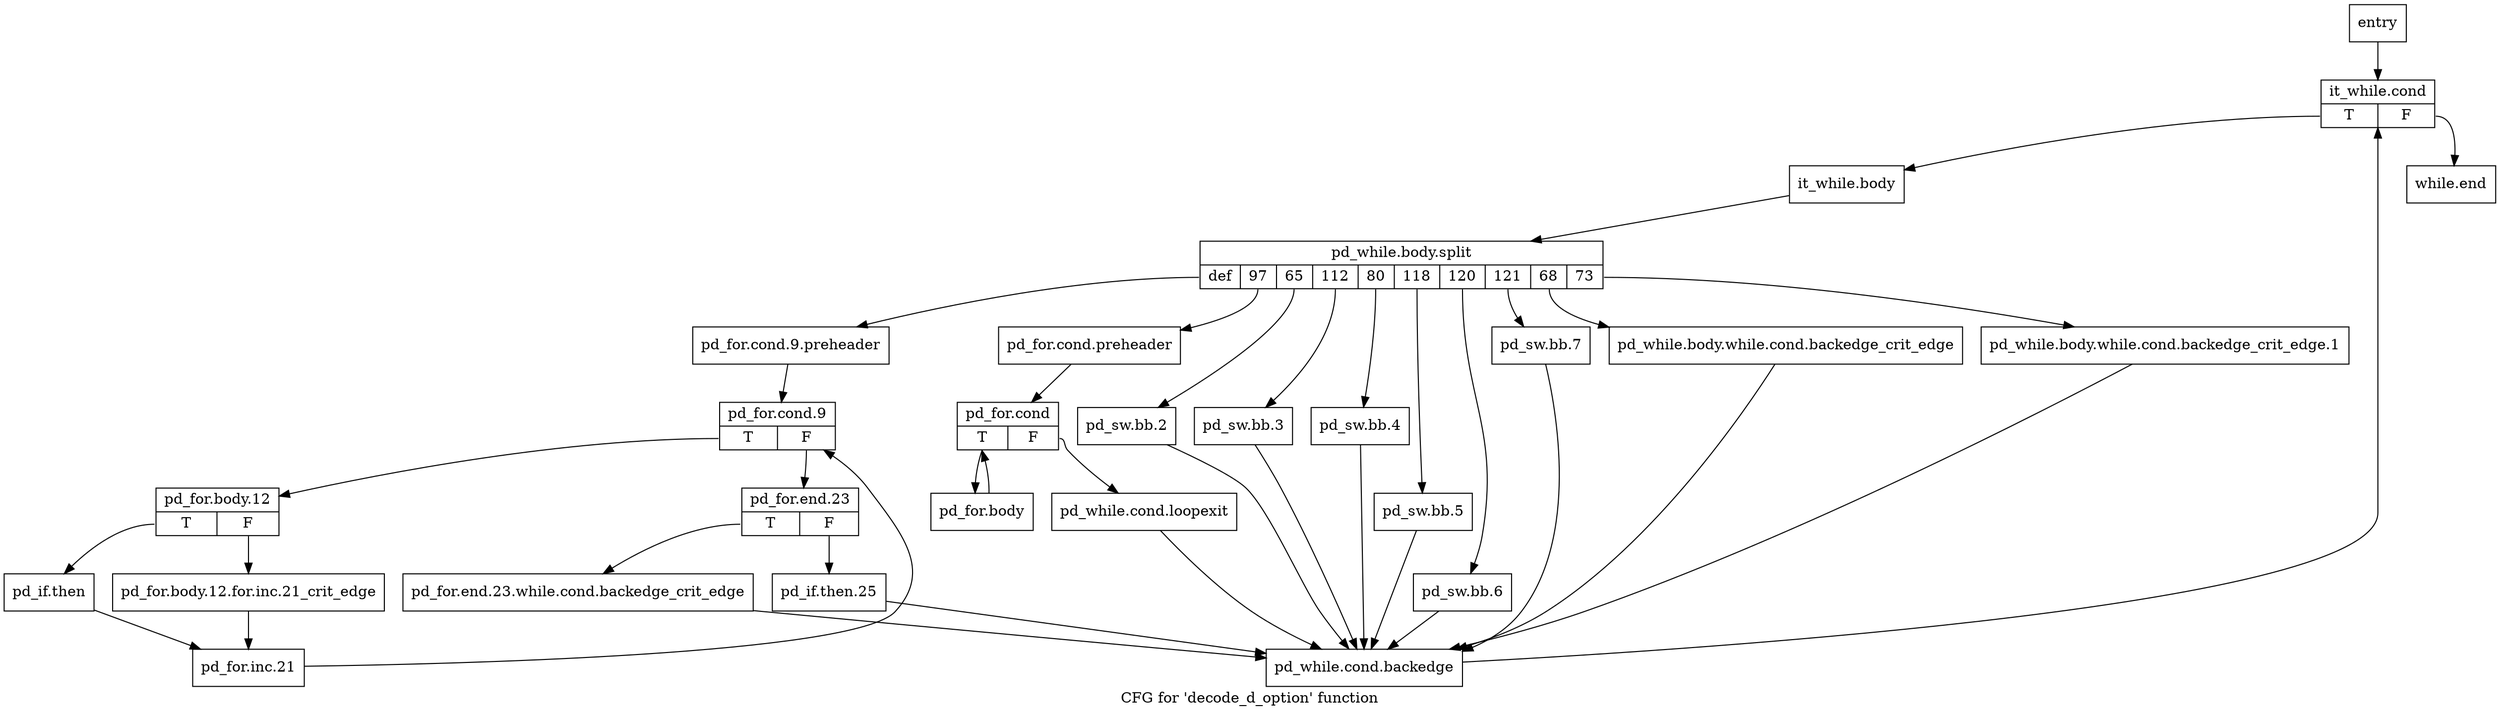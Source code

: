 digraph "CFG for 'decode_d_option' function" {
	label="CFG for 'decode_d_option' function";

	Node0x9573600 [shape=record,label="{entry}"];
	Node0x9573600 -> Node0x95736a0;
	Node0x9573650 [shape=record,label="{pd_while.cond.loopexit}"];
	Node0x9573650 -> Node0x9573d30;
	Node0x95736a0 [shape=record,label="{it_while.cond|{<s0>T|<s1>F}}"];
	Node0x95736a0:s0 -> Node0x95736f0;
	Node0x95736a0:s1 -> Node0x9573dd0;
	Node0x95736f0 [shape=record,label="{it_while.body}"];
	Node0x95736f0 -> Node0xed91cf0;
	Node0xed91cf0 [shape=record,label="{pd_while.body.split|{<s0>def|<s1>97|<s2>65|<s3>112|<s4>80|<s5>118|<s6>120|<s7>121|<s8>68|<s9>73}}"];
	Node0xed91cf0:s0 -> Node0x9573830;
	Node0xed91cf0:s1 -> Node0x95737e0;
	Node0xed91cf0:s2 -> Node0x9573920;
	Node0xed91cf0:s3 -> Node0x9573970;
	Node0xed91cf0:s4 -> Node0x95739c0;
	Node0xed91cf0:s5 -> Node0x9573a10;
	Node0xed91cf0:s6 -> Node0x9573a60;
	Node0xed91cf0:s7 -> Node0x9573ab0;
	Node0xed91cf0:s8 -> Node0x9573790;
	Node0xed91cf0:s9 -> Node0x9573740;
	Node0x9573740 [shape=record,label="{pd_while.body.while.cond.backedge_crit_edge.1}"];
	Node0x9573740 -> Node0x9573d30;
	Node0x9573790 [shape=record,label="{pd_while.body.while.cond.backedge_crit_edge}"];
	Node0x9573790 -> Node0x9573d30;
	Node0x95737e0 [shape=record,label="{pd_for.cond.preheader}"];
	Node0x95737e0 -> Node0x9573880;
	Node0x9573830 [shape=record,label="{pd_for.cond.9.preheader}"];
	Node0x9573830 -> Node0x9573b00;
	Node0x9573880 [shape=record,label="{pd_for.cond|{<s0>T|<s1>F}}"];
	Node0x9573880:s0 -> Node0x95738d0;
	Node0x9573880:s1 -> Node0x9573650;
	Node0x95738d0 [shape=record,label="{pd_for.body}"];
	Node0x95738d0 -> Node0x9573880;
	Node0x9573920 [shape=record,label="{pd_sw.bb.2}"];
	Node0x9573920 -> Node0x9573d30;
	Node0x9573970 [shape=record,label="{pd_sw.bb.3}"];
	Node0x9573970 -> Node0x9573d30;
	Node0x95739c0 [shape=record,label="{pd_sw.bb.4}"];
	Node0x95739c0 -> Node0x9573d30;
	Node0x9573a10 [shape=record,label="{pd_sw.bb.5}"];
	Node0x9573a10 -> Node0x9573d30;
	Node0x9573a60 [shape=record,label="{pd_sw.bb.6}"];
	Node0x9573a60 -> Node0x9573d30;
	Node0x9573ab0 [shape=record,label="{pd_sw.bb.7}"];
	Node0x9573ab0 -> Node0x9573d30;
	Node0x9573b00 [shape=record,label="{pd_for.cond.9|{<s0>T|<s1>F}}"];
	Node0x9573b00:s0 -> Node0x9573b50;
	Node0x9573b00:s1 -> Node0x9573c90;
	Node0x9573b50 [shape=record,label="{pd_for.body.12|{<s0>T|<s1>F}}"];
	Node0x9573b50:s0 -> Node0x9573bf0;
	Node0x9573b50:s1 -> Node0x9573ba0;
	Node0x9573ba0 [shape=record,label="{pd_for.body.12.for.inc.21_crit_edge}"];
	Node0x9573ba0 -> Node0x9573c40;
	Node0x9573bf0 [shape=record,label="{pd_if.then}"];
	Node0x9573bf0 -> Node0x9573c40;
	Node0x9573c40 [shape=record,label="{pd_for.inc.21}"];
	Node0x9573c40 -> Node0x9573b00;
	Node0x9573c90 [shape=record,label="{pd_for.end.23|{<s0>T|<s1>F}}"];
	Node0x9573c90:s0 -> Node0x9573ce0;
	Node0x9573c90:s1 -> Node0x9573d80;
	Node0x9573ce0 [shape=record,label="{pd_for.end.23.while.cond.backedge_crit_edge}"];
	Node0x9573ce0 -> Node0x9573d30;
	Node0x9573d30 [shape=record,label="{pd_while.cond.backedge}"];
	Node0x9573d30 -> Node0x95736a0;
	Node0x9573d80 [shape=record,label="{pd_if.then.25}"];
	Node0x9573d80 -> Node0x9573d30;
	Node0x9573dd0 [shape=record,label="{while.end}"];
}
